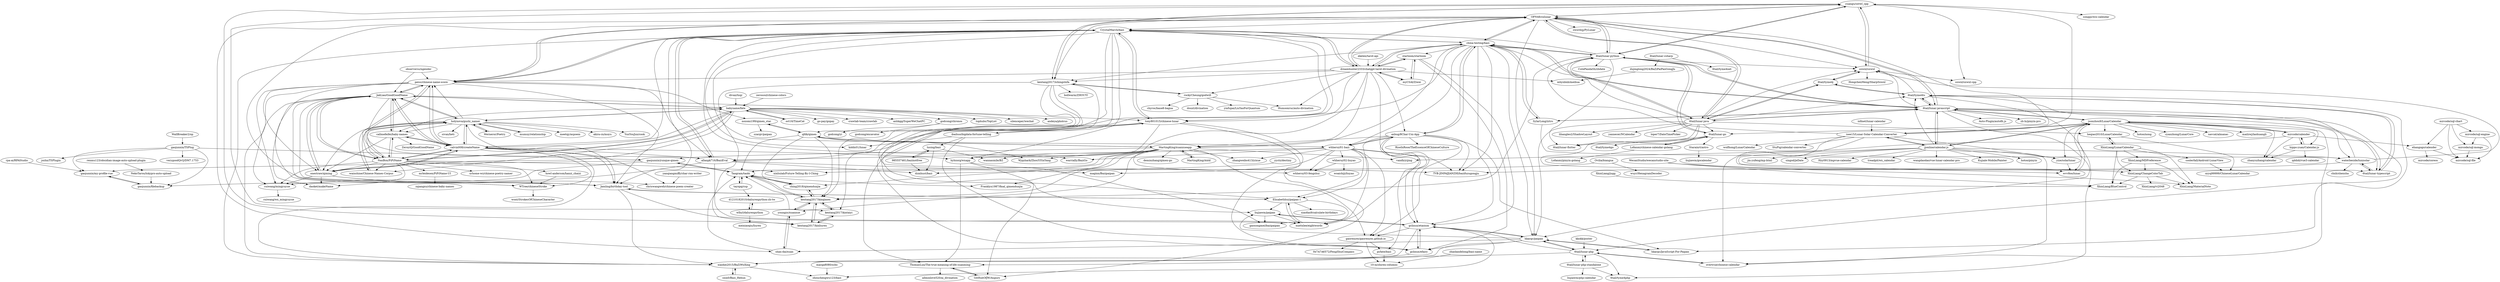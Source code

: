 digraph G {
"WallBreaker2/op" -> "gaojunxin/TSPlug" ["e"=1]
"babyname/fate" -> "JakLiao/GoodGoodName"
"babyname/fate" -> "holynova/gushi_namer"
"babyname/fate" -> "wainshine/Chinese-Names-Corpus" ["e"=1]
"babyname/fate" -> "callmefeifei/baby-names"
"babyname/fate" -> "tophubs/TopList" ["e"=1]
"babyname/fate" -> "calvin008/createName"
"babyname/fate" -> "NanBox/PiPiName"
"babyname/fate" -> "silenceper/wechat" ["e"=1]
"babyname/fate" -> "andeya/pholcus" ["e"=1]
"babyname/fate" -> "godcong/chronos"
"babyname/fate" -> "oct16/TimeCat" ["e"=1]
"babyname/fate" -> "onestraw/qiming"
"babyname/fate" -> "go-pay/gopay" ["e"=1]
"babyname/fate" -> "crawlab-team/crawlab" ["e"=1]
"babyname/fate" -> "anhkgg/SuperWeChatPC" ["e"=1]
"CrystalMarch/bazi" -> "peiss/chinese-name-score"
"CrystalMarch/bazi" -> "tony801015/chinese-lunar"
"CrystalMarch/bazi" -> "kiddx01/lunar"
"CrystalMarch/bazi" -> "allanpk716/BaziEval"
"CrystalMarch/bazi" -> "Elisabethhui/paipan-1"
"CrystalMarch/bazi" -> "gclinux/efairy"
"CrystalMarch/bazi" -> "hybzorg/wxapp"
"CrystalMarch/bazi" -> "china-testing/bazi"
"CrystalMarch/bazi" -> "Jamling/birthday-tool"
"CrystalMarch/bazi" -> "whherui/01-bazi"
"CrystalMarch/bazi" -> "ThomasLun/The-true-meaning-of-life-suanming-"
"CrystalMarch/bazi" -> "warrially/BaziGo"
"CrystalMarch/bazi" -> "xiaohei2015/BaZiWuXing"
"CrystalMarch/bazi" -> "liujiawm/paipan"
"CrystalMarch/bazi" -> "dreamhunter2333/chatgpt-tarot-divination"
"infinet/lunar-calendar" -> "isee15/Lunar-Solar-Calendar-Converter" ["e"=1]
"OPN48/cnlunar" -> "6tail/lunar-python"
"OPN48/cnlunar" -> "china-testing/bazi"
"OPN48/cnlunar" -> "yuangu/sxtwl_cpp"
"OPN48/cnlunar" -> "sxwnl/sxwnl"
"OPN48/cnlunar" -> "peiss/chinese-name-score"
"OPN48/cnlunar" -> "6tail/lunar-java"
"OPN48/cnlunar" -> "dreamhunter2333/chatgpt-tarot-divination"
"OPN48/cnlunar" -> "6tail/lunar-javascript"
"OPN48/cnlunar" -> "kentang2017/ichingshifa"
"OPN48/cnlunar" -> "shan-dai/xuan"
"OPN48/cnlunar" -> "6tail/lunar-go"
"OPN48/cnlunar" -> "hkargc/paipan"
"OPN48/cnlunar" -> "CrystalMarch/bazi"
"OPN48/cnlunar" -> "swordzjj/PyLunar"
"OPN48/cnlunar" -> "Jamling/birthday-tool"
"divan/txqr" -> "babyname/fate" ["e"=1]
"Werneror/Poetry" -> "holynova/gushi_namer" ["e"=1]
"nozomi199/qimen_star" -> "qfdk/qimen"
"nozomi199/qimen_star" -> "szargv/paipan"
"6tail/lunar-java" -> "6tail/tyme4j"
"6tail/lunar-java" -> "6tail/lunar-javascript"
"6tail/lunar-java" -> "heqiao2010/LunarCalendar"
"6tail/lunar-java" -> "OPN48/cnlunar"
"6tail/lunar-java" -> "6tail/lunar-python"
"6tail/lunar-java" -> "6tail/lunar-go"
"6tail/lunar-java" -> "sxwnl/sxwnl"
"6tail/lunar-java" -> "yannecer/NCalendar" ["e"=1]
"6tail/lunar-java" -> "china-testing/bazi"
"6tail/lunar-java" -> "loper7/DateTimePicker" ["e"=1]
"6tail/lunar-java" -> "6tail/lunar-typescript"
"6tail/lunar-java" -> "6tail/tyme4ts"
"6tail/lunar-java" -> "6tail/lunar-flutter"
"6tail/lunar-java" -> "hkargc/paipan"
"6tail/lunar-java" -> "lihangleo2/ShadowLayout" ["e"=1]
"JakLiao/GoodGoodName" -> "onestraw/qiming"
"JakLiao/GoodGoodName" -> "calvin008/createName"
"JakLiao/GoodGoodName" -> "NanBox/PiPiName"
"JakLiao/GoodGoodName" -> "holynova/gushi_namer"
"JakLiao/GoodGoodName" -> "callmefeifei/baby-names"
"JakLiao/GoodGoodName" -> "peiss/chinese-name-score"
"JakLiao/GoodGoodName" -> "babyname/fate"
"JakLiao/GoodGoodName" -> "Jamling/birthday-tool"
"JakLiao/GoodGoodName" -> "cuiwang/mingyuyue"
"JakLiao/GoodGoodName" -> "daoket/makeName"
"JakLiao/GoodGoodName" -> "allanpk716/BaziEval"
"JakLiao/GoodGoodName" -> "tony801015/chinese-lunar"
"JakLiao/GoodGoodName" -> "WTree/chineseStroke"
"qfdk/qimen" -> "MartingKing/xuanxueapp"
"qfdk/qimen" -> "ching2018/qimendunjia"
"qfdk/qimen" -> "nozomi199/qimen_star"
"qfdk/qimen" -> "kentang2017/kinqimen"
"qfdk/qimen" -> "Taogram/taobi"
"qfdk/qimen" -> "Wjqshark/ZhouYiYinYang"
"china-testing/bazi" -> "MartingKing/xuanxueapp"
"china-testing/bazi" -> "axbug/8Char-Uni-App"
"china-testing/bazi" -> "6tail/lunar-python"
"china-testing/bazi" -> "whherui/01-bazi"
"china-testing/bazi" -> "CrystalMarch/bazi"
"china-testing/bazi" -> "dreamhunter2333/chatgpt-tarot-divination"
"china-testing/bazi" -> "gclinux/etaoism"
"china-testing/bazi" -> "OPN48/cnlunar"
"china-testing/bazi" -> "SylarLong/iztro" ["e"=1]
"china-testing/bazi" -> "hkargc/paipan"
"china-testing/bazi" -> "6tail/lunar-javascript"
"china-testing/bazi" -> "TVB-JINPAIJIANZHI/bazifuzugongju"
"china-testing/bazi" -> "kentang2017/ichingshifa"
"china-testing/bazi" -> "tony801015/chinese-lunar"
"china-testing/bazi" -> "starloom/starloom"
"howl-anderson/hanzi_chaizi" -> "WTree/chineseStroke" ["e"=1]
"jjonline/calendar.js" -> "6tail/lunar-javascript"
"jjonline/calendar.js" -> "jsonzhou9/LunarCalendar"
"jjonline/calendar.js" -> "yize/solarlunar"
"jjonline/calendar.js" -> "isee15/Lunar-Solar-Calendar-Converter"
"jjonline/calendar.js" -> "waterbeside/lunisolar"
"jjonline/calendar.js" -> "overtrue/chinese-calendar" ["e"=1]
"jjonline/calendar.js" -> "wangdaodao/vue-lunar-calendar-pro"
"jjonline/calendar.js" -> "wvv8oo/lunar"
"jjonline/calendar.js" -> "Kujiale-Mobile/Painter" ["e"=1]
"jjonline/calendar.js" -> "hotoo/pinyin" ["e"=1]
"jjonline/calendar.js" -> "jin-yufeng/mp-html" ["e"=1]
"jjonline/calendar.js" -> "singod/jeDate" ["e"=1]
"jjonline/calendar.js" -> "Hzy0913/mpvue-calendar" ["e"=1]
"jjonline/calendar.js" -> "treadpit/wx_calendar" ["e"=1]
"jjonline/calendar.js" -> "6tail/tyme4ts"
"jsonzhou9/LunarCalendar" -> "mircode/calender"
"jsonzhou9/LunarCalendar" -> "wvv8oo/lunar"
"jsonzhou9/LunarCalendar" -> "hippo-yuan/Calendar.js"
"jsonzhou9/LunarCalendar" -> "isee15/Lunar-Solar-Calendar-Converter"
"jsonzhou9/LunarCalendar" -> "overtrue/chinese-calendar" ["e"=1]
"jsonzhou9/LunarCalendar" -> "jjonline/calendar.js"
"jsonzhou9/LunarCalendar" -> "yize/solarlunar"
"jsonzhou9/LunarCalendar" -> "hotoo/nong"
"jsonzhou9/LunarCalendar" -> "cyanzhong/LunarCore" ["e"=1]
"jsonzhou9/LunarCalendar" -> "6tail/lunar-javascript"
"jsonzhou9/LunarCalendar" -> "heqiao2010/LunarCalendar"
"jsonzhou9/LunarCalendar" -> "zhanyuzhang/calendar"
"jsonzhou9/LunarCalendar" -> "navcat/almanac"
"jsonzhou9/LunarCalendar" -> "mailzwj/laohuangli" ["e"=1]
"yyctz/destiny" -> "dzmhust/bazi"
"Lofanmi/chinese-calendar-golang" -> "6tail/lunar-go"
"Lofanmi/chinese-calendar-golang" -> "Lofanmi/pinyin-golang"
"ekelen/tarot-api" -> "dreamhunter2333/chatgpt-tarot-divination" ["e"=1]
"6tail/lunar-javascript" -> "6tail/tyme4ts"
"6tail/lunar-javascript" -> "6tail/lunar-typescript"
"6tail/lunar-javascript" -> "6tail/lunar-java"
"6tail/lunar-javascript" -> "jjonline/calendar.js"
"6tail/lunar-javascript" -> "sxwnl/sxwnl"
"6tail/lunar-javascript" -> "china-testing/bazi"
"6tail/lunar-javascript" -> "OPN48/cnlunar"
"6tail/lunar-javascript" -> "6tail/lunar-python"
"6tail/lunar-javascript" -> "SylarLong/iztro" ["e"=1]
"6tail/lunar-javascript" -> "waterbeside/lunisolar"
"6tail/lunar-javascript" -> "Auto-Plugin/autofit.js" ["e"=1]
"6tail/lunar-javascript" -> "hkargc/paipan"
"6tail/lunar-javascript" -> "jsonzhou9/LunarCalendar"
"6tail/lunar-javascript" -> "zh-lx/pinyin-pro" ["e"=1]
"6tail/lunar-javascript" -> "6tail/lunar-php"
"WTree/chineseStroke" -> "wont/StrokesOfChineseCharacter"
"XhinLiang/jugg" -> "XhinLiang/BlueControl"
"yanqiangmiffy/char-rnn-writer" -> "chriswangweb/chinese-poem-creater" ["e"=1]
"ibaihuo/bigdata-fortune-telling" -> "tony801015/chinese-lunar"
"ibaihuo/bigdata-fortune-telling" -> "kiddx01/lunar"
"ibaihuo/bigdata-fortune-telling" -> "lusing/bazi"
"ibaihuo/bigdata-fortune-telling" -> "gclinux/efairy"
"rockyCheung/godwill" -> "chyroc/base8-bagua"
"rockyCheung/godwill" -> "douxt/divination"
"rockyCheung/godwill" -> "Humoonruc/auto-divination"
"rockyCheung/godwill" -> "kentang2017/ichingshifa"
"rockyCheung/godwill" -> "yinfupai/LiuYaoForQuantum"
"rpa-ai/RPAStudio" -> "gaojunxin/my-profile-vue" ["e"=1]
"kentang2017/ichingshifa" -> "kentang2017/kinliuren"
"kentang2017/ichingshifa" -> "kentang2017/kinqimen"
"kentang2017/ichingshifa" -> "kentang2017/kintaiyi"
"kentang2017/ichingshifa" -> "bollwarm/ZHOUYI"
"kentang2017/ichingshifa" -> "rockyCheung/godwill"
"kentang2017/ichingshifa" -> "yuangu/sxtwl_cpp"
"kentang2017/ichingshifa" -> "qfdk/qimen"
"kentang2017/ichingshifa" -> "TVB-JINPAIJIANZHI/bazifuzugongju"
"godcong/chronos" -> "godcong/excavator"
"godcong/chronos" -> "godcong/yi"
"onestraw/qiming" -> "JakLiao/GoodGoodName"
"onestraw/qiming" -> "daoket/makeName"
"onestraw/qiming" -> "calvin008/createName"
"onestraw/qiming" -> "Jamling/birthday-tool"
"onestraw/qiming" -> "chriswangweb/chinese-poem-creater"
"onestraw/qiming" -> "cuiwang/mingyuyue"
"liujiawm/paipan" -> "gaosongmei/bazipaipan"
"liujiawm/paipan" -> "gclinux/etaoism"
"liujiawm/paipan" -> "mattxlee/eightwords"
"hybzorg/wxapp" -> "GitHubOfJW/Augury"
"hybzorg/wxapp" -> "gaosongmei/bazipaipan"
"hybzorg/wxapp" -> "ThomasLun/The-true-meaning-of-life-suanming-"
"gclinux/efairy" -> "gclinux/etaoism"
"gclinux/efairy" -> "ThomasLun/The-true-meaning-of-life-suanming-"
"whherui/02-liuyao" -> "woaichiji/liuyao"
"whherui/02-liuyao" -> "whherui/03-fengshui"
"xiaohei2015/BaZiWuXing" -> "sxin0/Bazi_Hehun"
"xiaohei2015/BaZiWuXing" -> "zhouchengwu123/bazi"
"wlhyl/dalurenpython" -> "d1210182010/daliurenpython-zh-tw"
"wlhyl/dalurenpython" -> "meixiaoqiu/liuren"
"sxin0/Bazi_Hehun" -> "xiaohei2015/BaZiWuXing"
"lusing/bazi" -> "985557461/bazinotfree"
"lusing/bazi" -> "dzmhust/bazi"
"lusing/bazi" -> "wannasmile/BZ"
"GitHubOfJW/Augury" -> "ThomasLun/The-true-meaning-of-life-suanming-"
"isee15/Lunar-Solar-Calendar-Converter" -> "jsonzhou9/LunarCalendar"
"isee15/Lunar-Solar-Calendar-Converter" -> "overtrue/chinese-calendar" ["e"=1]
"isee15/Lunar-Solar-Calendar-Converter" -> "wvv8oo/lunar"
"isee15/Lunar-Solar-Calendar-Converter" -> "jjonline/calendar.js"
"isee15/Lunar-Solar-Calendar-Converter" -> "wolfhong/LunarCalendar"
"isee15/Lunar-Solar-Calendar-Converter" -> "6tail/lunar-python"
"isee15/Lunar-Solar-Calendar-Converter" -> "yuangu/sxtwl_cpp"
"isee15/Lunar-Solar-Calendar-Converter" -> "StuPig/calendar-converter"
"isee15/Lunar-Solar-Calendar-Converter" -> "yize/solarlunar"
"whherui/01-bazi" -> "gaorenyes/gaorenyes.github.io"
"whherui/01-bazi" -> "axbug/8Char-Uni-App"
"whherui/01-bazi" -> "pyfate/bazi"
"whherui/01-bazi" -> "zhangweibo413/yixue"
"whherui/01-bazi" -> "maginn/Bazipaipan"
"whherui/01-bazi" -> "whherui/03-fengshui"
"whherui/01-bazi" -> "whherui/02-liuyao"
"whherui/01-bazi" -> "allanpk716/BaziEval"
"whherui/01-bazi" -> "gclinux/etaoism"
"whherui/01-bazi" -> "warrially/BaziGo"
"whherui/01-bazi" -> "Elisabethhui/paipan-1"
"whherui/01-bazi" -> "mattxlee/eightwords"
"6tail/lunar-php" -> "6tail/lunar-php-standalone"
"6tail/lunar-php" -> "hkargc/paipan"
"6tail/lunar-php" -> "6tail/tyme4php"
"6tail/lunar-php" -> "gclinux/etaoism"
"6tail/lunar-php" -> "xiaohei2015/BaZiWuXing"
"6tail/lunar-php" -> "overtrue/chinese-calendar" ["e"=1]
"kkokk/poster" -> "6tail/lunar-php" ["e"=1]
"oct16/TimeCat" -> "babyname/fate" ["e"=1]
"calvin008/createName" -> "JakLiao/GoodGoodName"
"calvin008/createName" -> "onestraw/qiming"
"calvin008/createName" -> "NanBox/PiPiName"
"calvin008/createName" -> "peiss/chinese-name-score"
"calvin008/createName" -> "Jamling/birthday-tool"
"calvin008/createName" -> "holynova/gushi_namer"
"calvin008/createName" -> "callmefeifei/baby-names"
"calvin008/createName" -> "chriswangweb/chinese-poem-creater"
"calvin008/createName" -> "hybzorg/wxapp"
"calvin008/createName" -> "xiaohei2015/BaZiWuXing"
"calvin008/createName" -> "CrystalMarch/bazi"
"calvin008/createName" -> "WTree/chineseStroke"
"calvin008/createName" -> "allanpk716/BaziEval"
"zerosoul/chinese-colors" -> "babyname/fate" ["e"=1]
"callmefeifei/baby-names" -> "NanBox/PiPiName"
"callmefeifei/baby-names" -> "JakLiao/GoodGoodName"
"callmefeifei/baby-names" -> "calvin008/createName"
"callmefeifei/baby-names" -> "onestraw/qiming"
"callmefeifei/baby-names" -> "ZeroyiQ/GoodGoodName"
"6tail/lunar-go" -> "Lofanmi/chinese-calendar-golang"
"6tail/lunar-go" -> "Starainrt/astro"
"6tail/lunar-go" -> "6tail/tyme4go"
"6tail/lunar-go" -> "6tail/lunar-python"
"6tail/lunar-go" -> "6tail/lunar-flutter"
"NanBox/PiPiName" -> "JakLiao/GoodGoodName"
"NanBox/PiPiName" -> "callmefeifei/baby-names"
"NanBox/PiPiName" -> "calvin008/createName"
"NanBox/PiPiName" -> "holynova/gushi_namer"
"NanBox/PiPiName" -> "peiss/chinese-name-score"
"NanBox/PiPiName" -> "mrleidesen/PiPiName-UI"
"NanBox/PiPiName" -> "WTree/chineseStroke"
"NanBox/PiPiName" -> "onestraw/qiming"
"NanBox/PiPiName" -> "urhome-wz/chinese-poetry-namer"
"NanBox/PiPiName" -> "daoket/makeName"
"NanBox/PiPiName" -> "cuiwang/mingyuyue"
"NanBox/PiPiName" -> "xinliulab/Future-Telling-By-I-Ching"
"NanBox/PiPiName" -> "wainshine/Chinese-Names-Corpus" ["e"=1]
"NanBox/PiPiName" -> "babyname/fate"
"NanBox/PiPiName" -> "howl-anderson/hanzi_chaizi" ["e"=1]
"6tail/lunar-python" -> "OPN48/cnlunar"
"6tail/lunar-python" -> "china-testing/bazi"
"6tail/lunar-python" -> "yuangu/sxtwl_cpp"
"6tail/lunar-python" -> "6tail/lunar-go"
"6tail/lunar-python" -> "CrystalMarch/bazi"
"6tail/lunar-python" -> "sxwnl/sxwnl"
"6tail/lunar-python" -> "6tail/lunar-java"
"6tail/lunar-python" -> "kentang2017/kinqimen"
"6tail/lunar-python" -> "6tail/lunar-javascript"
"6tail/lunar-python" -> "CutePandaSh/zhdate"
"6tail/lunar-python" -> "6tail/lunar-flutter"
"hkargc/paipan" -> "gclinux/etaoism"
"hkargc/paipan" -> "hkargc/JavaScript-For-Paipan"
"hkargc/paipan" -> "6tail/lunar-php"
"hkargc/paipan" -> "liujiawm/paipan"
"hkargc/paipan" -> "xiaohei2015/BaZiWuXing"
"hkargc/paipan" -> "shan-dai/xuan"
"hkargc/paipan" -> "gclinux/efairy"
"tony801015/chinese-lunar" -> "ibaihuo/bigdata-fortune-telling"
"tony801015/chinese-lunar" -> "CrystalMarch/bazi"
"tony801015/chinese-lunar" -> "gclinux/efairy"
"tony801015/chinese-lunar" -> "GitHubOfJW/Augury"
"tony801015/chinese-lunar" -> "hybzorg/wxapp"
"tony801015/chinese-lunar" -> "allanpk716/BaziEval"
"Ovilia/biangua" -> "wuyr/HexagramDecoder"
"Ovilia/biangua" -> "xinliulab/Future-Telling-By-I-Ching"
"kentang2017/kinliuren" -> "kentang2017/kintaiyi"
"kentang2017/kinliuren" -> "kentang2017/kinqimen"
"d1210182010/daliurenpython-zh-tw" -> "wlhyl/dalurenpython"
"Starainrt/astro" -> "liujiawm/gocalendar"
"kentang2017/kinqimen" -> "kentang2017/kinliuren"
"kentang2017/kinqimen" -> "Taogram/taobi"
"kentang2017/kinqimen" -> "kentang2017/kintaiyi"
"kentang2017/kinqimen" -> "ching2018/qimendunjia"
"kentang2017/kinqimen" -> "youngzs/xuanxue"
"6tail/lunar-csharp" -> "6tail/tyme4net"
"6tail/lunar-csharp" -> "dujinglong2024/BaZiPaiPanGongJu"
"gclinux/etaoism" -> "zhouchengwu123/bazi"
"gclinux/etaoism" -> "liujiawm/paipan"
"gclinux/etaoism" -> "hkargc/paipan"
"gclinux/etaoism" -> "gclinux/efairy"
"gclinux/etaoism" -> "xiaohei2015/BaZiWuXing"
"gclinux/etaoism" -> "gaorenyes/gaorenyes.github.io"
"kentang2017/kintaiyi" -> "kentang2017/kinliuren"
"kentang2017/kintaiyi" -> "kentang2017/kinqimen"
"ThomasLun/The-true-meaning-of-life-suanming-" -> "GitHubOfJW/Augury"
"ThomasLun/The-true-meaning-of-life-suanming-" -> "adminlove520/ai_divination"
"6tail/lunar-php-standalone" -> "6tail/lunar-php"
"6tail/lunar-php-standalone" -> "6tail/tyme4php"
"6tail/lunar-php-standalone" -> "liujiawm/php-calendar"
"renmu123/obsidian-image-auto-upload-plugin" -> "NekoTarou/lskypro-auto-upload" ["e"=1]
"6tail/lunar-typescript" -> "6tail/tyme4ts"
"6tail/lunar-typescript" -> "6tail/lunar-javascript"
"6tail/lunar-typescript" -> "waterbeside/lunisolar"
"observerss/ngender" -> "peiss/chinese-name-score" ["e"=1]
"observerss/ngender" -> "JakLiao/GoodGoodName" ["e"=1]
"MartingKing/xuanxueapp" -> "qfdk/qimen"
"MartingKing/xuanxueapp" -> "MartingKing/AAAI"
"MartingKing/xuanxueapp" -> "wannasmile/BZ"
"MartingKing/xuanxueapp" -> "gaorenyes/gaorenyes.github.io"
"MartingKing/xuanxueapp" -> "kentang2017/kinqimen"
"MartingKing/xuanxueapp" -> "zhangweibo413/yixue"
"MartingKing/xuanxueapp" -> "vandh/yijing"
"MartingKing/xuanxueapp" -> "ching2018/qimendunjia"
"MartingKing/xuanxueapp" -> "whherui/03-fengshui"
"MartingKing/xuanxueapp" -> "youngzs/xuanxue"
"MartingKing/xuanxueapp" -> "gaojunxin/yunque-qimen"
"MartingKing/xuanxueapp" -> "Taogram/taobi"
"MartingKing/xuanxueapp" -> "Franklyn1987/final_qimendunjia"
"MartingKing/xuanxueapp" -> "Wjqshark/ZhouYiYinYang"
"MartingKing/xuanxueapp" -> "deminzhang/qimen-go"
"Taogram/taobi" -> "gaojunxin/yunque-qimen"
"Taogram/taobi" -> "kentang2017/kinqimen"
"Taogram/taobi" -> "ching2018/qimendunjia"
"Taogram/taobi" -> "taynpg/csp"
"Taogram/taobi" -> "Franklyn1987/final_qimendunjia"
"heqiao2010/LunarCalendar" -> "XhinLiang/LunarCalendar"
"heqiao2010/LunarCalendar" -> "oyyq99999/ChineseLunarCalendar"
"mrleidesen/PiPiName-UI" -> "zqiangxu/chinese-baby-names"
"gaorenyes/gaorenyes.github.io" -> "10-in/shiren-columns"
"gaorenyes/gaorenyes.github.io" -> "pyfate/bazi"
"gaorenyes/gaorenyes.github.io" -> "0x7A7A6572/FengShuiCompass"
"sxwnl/sxwnl" -> "sxwnl/sxwnl-cpp"
"sxwnl/sxwnl" -> "HongchenMeng/SharpSxwnl"
"sxwnl/sxwnl" -> "yuangu/sxtwl_cpp"
"sxwnl/sxwnl" -> "6tail/tyme4j"
"XhinLiang/ChangeColorTab" -> "XhinLiang/BlueControl"
"XhinLiang/ChangeColorTab" -> "XhinLiang/MaterialNote"
"XhinLiang/ChangeColorTab" -> "XhinLiang/vi2048"
"coolerfall/Android-LunarView" -> "oyyq99999/ChineseLunarCalendar"
"ching2018/qimendunjia" -> "Taogram/taobi"
"ching2018/qimendunjia" -> "kentang2017/kinqimen"
"yize/solarlunar" -> "wvv8oo/lunar"
"zhaolandelong/bazi-name" -> "10-in/shiren-columns"
"hkargc/JavaScript-For-Paipan" -> "hkargc/paipan"
"pyfate/bazi" -> "10-in/shiren-columns"
"waterbeside/lunisolar" -> "6tail/lunar-typescript"
"waterbeside/lunisolar" -> "TVB-JINPAIJIANZHI/bazifuzugongju"
"waterbeside/lunisolar" -> "6tail/tyme4ts"
"waterbeside/lunisolar" -> "chxb/shensha"
"waterbeside/lunisolar" -> "sxwnl/sxwnl"
"mircode/calender" -> "hippo-yuan/Calendar.js"
"mircode/calender" -> "zhanyuzhang/calendar"
"mircode/calender" -> "ehangogo/calender"
"mircode/calender" -> "vandh/yijing"
"mircode/calender" -> "jsonzhou9/LunarCalendar"
"axbug/8Char-Uni-App" -> "whherui/01-bazi"
"axbug/8Char-Uni-App" -> "gaorenyes/gaorenyes.github.io"
"axbug/8Char-Uni-App" -> "TVB-JINPAIJIANZHI/bazifuzugongju"
"axbug/8Char-Uni-App" -> "gclinux/etaoism"
"axbug/8Char-Uni-App" -> "china-testing/bazi"
"axbug/8Char-Uni-App" -> "MartingKing/xuanxueapp"
"axbug/8Char-Uni-App" -> "RiseInRose/TheEssenceOfChineseCulture"
"axbug/8Char-Uni-App" -> "hkargc/JavaScript-For-Paipan"
"axbug/8Char-Uni-App" -> "Elisabethhui/paipan-1"
"axbug/8Char-Uni-App" -> "mattxlee/eightwords"
"mumuy/relationship" -> "holynova/gushi_namer" ["e"=1]
"XhinLiang/LunarCalendar" -> "coolerfall/Android-LunarView"
"XhinLiang/LunarCalendar" -> "heqiao2010/LunarCalendar"
"XhinLiang/LunarCalendar" -> "XhinLiang/ChangeColorTab"
"XhinLiang/LunarCalendar" -> "XhinLiang/MDPreference"
"XhinLiang/LunarCalendar" -> "XhinLiang/BlueControl"
"XhinLiang/LunarCalendar" -> "XhinLiang/MaterialNote"
"XhinLiang/MDPreference" -> "XhinLiang/ChangeColorTab"
"XhinLiang/MDPreference" -> "XhinLiang/BlueControl"
"XhinLiang/MDPreference" -> "XhinLiang/MaterialNote"
"985557461/bazinotfree" -> "dzmhust/bazi"
"985557461/bazinotfree" -> "lusing/bazi"
"hippo-yuan/Calendar.js" -> "mircode/calender"
"hippo-yuan/Calendar.js" -> "zhanyuzhang/calendar"
"hippo-yuan/Calendar.js" -> "qddidi/vue3-calendar"
"mattxlee/eightwords" -> "Elisabethhui/paipan-1"
"mircode/sql-mongo" -> "mircode/sql-file"
"SylarLong/iztro" -> "china-testing/bazi" ["e"=1]
"SylarLong/iztro" -> "6tail/lunar-javascript" ["e"=1]
"SylarLong/iztro" -> "waterbeside/lunisolar" ["e"=1]
"starloom/starloom" -> "dreamhunter2333/chatgpt-tarot-divination"
"starloom/starloom" -> "myCSAI/Ziwei"
"starloom/starloom" -> "gclinux/etaoism"
"starloom/starloom" -> "gclinux/efairy"
"dreamhunter2333/chatgpt-tarot-divination" -> "starloom/starloom"
"dreamhunter2333/chatgpt-tarot-divination" -> "myCSAI/Ziwei"
"dreamhunter2333/chatgpt-tarot-divination" -> "china-testing/bazi"
"dreamhunter2333/chatgpt-tarot-divination" -> "TVB-JINPAIJIANZHI/bazifuzugongju"
"dreamhunter2333/chatgpt-tarot-divination" -> "CrystalMarch/bazi"
"dreamhunter2333/chatgpt-tarot-divination" -> "mhynbnb/meihua"
"dreamhunter2333/chatgpt-tarot-divination" -> "kentang2017/ichingshifa"
"dreamhunter2333/chatgpt-tarot-divination" -> "axbug/8Char-Uni-App"
"dreamhunter2333/chatgpt-tarot-divination" -> "tony801015/chinese-lunar"
"dreamhunter2333/chatgpt-tarot-divination" -> "Humoonruc/auto-divination"
"dreamhunter2333/chatgpt-tarot-divination" -> "MartingKing/xuanxueapp"
"dreamhunter2333/chatgpt-tarot-divination" -> "OPN48/cnlunar"
"dreamhunter2333/chatgpt-tarot-divination" -> "peiss/chinese-name-score"
"dreamhunter2333/chatgpt-tarot-divination" -> "rockyCheung/godwill"
"dreamhunter2333/chatgpt-tarot-divination" -> "hybzorg/wxapp"
"WecanStudio/wecanstudio-site" -> "XhinLiang/MaterialNote"
"WecanStudio/wecanstudio-site" -> "XhinLiang/ChangeColorTab"
"WecanStudio/wecanstudio-site" -> "XhinLiang/BlueControl"
"mircode/sql-engine" -> "mircode/sql-file"
"mircode/sql-engine" -> "mircode/sql-mongo"
"youngzs/xuanxue" -> "kentang2017/kinqimen"
"youngzs/xuanxue" -> "Taogram/taobi"
"youngzs/xuanxue" -> "shan-dai/xuan"
"MartingKing/AAAI" -> "MartingKing/xuanxueapp"
"NekoTarou/lskypro-auto-upload" -> "gaojunxin/filebackup"
"ehangogo/calender" -> "mircode/sql-file"
"ehangogo/calender" -> "mircode/coreos"
"wainshine/Chinese-Names-Corpus" -> "holynova/gushi_namer" ["e"=1]
"peiss/chinese-name-score" -> "CrystalMarch/bazi"
"peiss/chinese-name-score" -> "calvin008/createName"
"peiss/chinese-name-score" -> "xiaohei2015/BaZiWuXing"
"peiss/chinese-name-score" -> "JakLiao/GoodGoodName"
"peiss/chinese-name-score" -> "Jamling/birthday-tool"
"peiss/chinese-name-score" -> "allanpk716/BaziEval"
"peiss/chinese-name-score" -> "onestraw/qiming"
"peiss/chinese-name-score" -> "nozomi199/qimen_star"
"peiss/chinese-name-score" -> "NanBox/PiPiName"
"peiss/chinese-name-score" -> "cuiwang/mingyuyue"
"peiss/chinese-name-score" -> "OPN48/cnlunar"
"peiss/chinese-name-score" -> "WTree/chineseStroke"
"6tail/tyme4ts" -> "6tail/lunar-typescript"
"6tail/tyme4ts" -> "6tail/lunar-javascript"
"6tail/tyme4ts" -> "6tail/tyme4j"
"6tail/tyme4ts" -> "6tail/tyme4php"
"6tail/tyme4ts" -> "hkargc/JavaScript-For-Paipan"
"6tail/tyme4ts" -> "sxwnl/sxwnl"
"6tail/tyme4j" -> "6tail/lunar-java"
"6tail/tyme4j" -> "6tail/tyme4ts"
"6tail/tyme4j" -> "sxwnl/sxwnl"
"holynova/gushi_namer" -> "JakLiao/GoodGoodName"
"holynova/gushi_namer" -> "NanBox/PiPiName"
"holynova/gushi_namer" -> "calvin008/createName"
"holynova/gushi_namer" -> "wainshine/Chinese-Names-Corpus" ["e"=1]
"holynova/gushi_namer" -> "babyname/fate"
"holynova/gushi_namer" -> "onestraw/qiming"
"holynova/gushi_namer" -> "callmefeifei/baby-names"
"holynova/gushi_namer" -> "peiss/chinese-name-score"
"holynova/gushi_namer" -> "Werneror/Poetry" ["e"=1]
"holynova/gushi_namer" -> "Jamling/birthday-tool"
"holynova/gushi_namer" -> "mumuy/relationship" ["e"=1]
"holynova/gushi_namer" -> "meetqy/aspoem" ["e"=1]
"holynova/gushi_namer" -> "akira-cn/moyu" ["e"=1]
"holynova/gushi_namer" -> "YunYouJun/cook" ["e"=1]
"holynova/gushi_namer" -> "sivan/heti" ["e"=1]
"myCSAI/Ziwei" -> "starloom/starloom"
"myCSAI/Ziwei" -> "dreamhunter2333/chatgpt-tarot-divination"
"wvv8oo/lunar" -> "jsonzhou9/LunarCalendar"
"dujinglong2024/BaZiPaiPanGongJu" -> "mhynbnb/meihua"
"gaojunxin/yunque-qimen" -> "gaojunxin/filebackup"
"gaojunxin/yunque-qimen" -> "Taogram/taobi"
"gaojunxin/yunque-qimen" -> "gaojunxin/my-profile-vue"
"gaojunxin/filebackup" -> "gaojunxin/my-profile-vue"
"gaojunxin/my-profile-vue" -> "gaojunxin/filebackup"
"taynpg/csp" -> "Taogram/taobi"
"taynpg/csp" -> "d1210182010/daliurenpython-zh-tw"
"shan-dai/xuan" -> "Taogram/taobi"
"shan-dai/xuan" -> "youngzs/xuanxue"
"Jamling/birthday-tool" -> "Elisabethhui/paipan-1"
"Jamling/birthday-tool" -> "mattxlee/eightwords"
"Jamling/birthday-tool" -> "xiaohei2015/BaZiWuXing"
"mircode/sql-chart" -> "mircode/sql-file"
"mircode/sql-chart" -> "mircode/sql-mongo"
"mircode/sql-chart" -> "mircode/sql-engine"
"mircode/sql-chart" -> "ehangogo/calender"
"overtrue/chinese-calendar" -> "6tail/lunar-php" ["e"=1]
"allanpk716/BaziEval" -> "mattxlee/eightwords"
"allanpk716/BaziEval" -> "dzmhust/bazi"
"allanpk716/BaziEval" -> "CrystalMarch/bazi"
"allanpk716/BaziEval" -> "cuiwang/mingyuyue"
"allanpk716/BaziEval" -> "maginn/Bazipaipan"
"Elisabethhui/paipan-1" -> "mattxlee/eightwords"
"Elisabethhui/paipan-1" -> "Jamling/birthday-tool"
"Elisabethhui/paipan-1" -> "gaosongmei/bazipaipan"
"Elisabethhui/paipan-1" -> "liujiawm/paipan"
"Elisabethhui/paipan-1" -> "xiaofan9/calculate-birthdays"
"cuiwang/mingyuyue" -> "cuiwang/wx_mingyuyue"
"marga8080/scbz" -> "zhouchengwu123/bazi"
"gaojunxin/TSPlug" -> "gaojunxin/filebackup"
"gaojunxin/TSPlug" -> "jozhn/TSPlugin"
"gaojunxin/TSPlug" -> "gaojunxin/yunque-qimen"
"gaojunxin/TSPlug" -> "gaojunxin/my-profile-vue"
"gaojunxin/TSPlug" -> "verygoodQvQ/DM7.1753" ["e"=1]
"yuangu/sxtwl_cpp" -> "sxwnl/sxwnl-cpp"
"yuangu/sxtwl_cpp" -> "sxwnl/sxwnl"
"yuangu/sxtwl_cpp" -> "kentang2017/ichingshifa"
"yuangu/sxtwl_cpp" -> "kentang2017/kinliuren"
"yuangu/sxtwl_cpp" -> "6tail/lunar-python"
"yuangu/sxtwl_cpp" -> "kentang2017/kintaiyi"
"yuangu/sxtwl_cpp" -> "songgz/wiz-calendar"
"yuangu/sxtwl_cpp" -> "OPN48/cnlunar"
"WallBreaker2/op" ["l"="-42.68,-35.466", "c"=40]
"gaojunxin/TSPlug" ["l"="54.78,29.108"]
"babyname/fate" ["l"="55.084,29.155"]
"JakLiao/GoodGoodName" ["l"="55.048,29.115"]
"holynova/gushi_namer" ["l"="55.089,29.105"]
"wainshine/Chinese-Names-Corpus" ["l"="53.245,27.35", "c"=60]
"callmefeifei/baby-names" ["l"="55.052,29.136"]
"tophubs/TopList" ["l"="-4.889,17.653", "c"=316]
"calvin008/createName" ["l"="55.044,29.098"]
"NanBox/PiPiName" ["l"="55.074,29.126"]
"silenceper/wechat" ["l"="3.213,-8.844", "c"=0]
"andeya/pholcus" ["l"="3.311,-8.7", "c"=0]
"godcong/chronos" ["l"="55.112,29.204"]
"oct16/TimeCat" ["l"="-4.085,-32.888", "c"=30]
"onestraw/qiming" ["l"="55.064,29.108"]
"go-pay/gopay" ["l"="3.221,-8.906", "c"=0]
"crawlab-team/crawlab" ["l"="48.496,23.311", "c"=125]
"anhkgg/SuperWeChatPC" ["l"="50.575,22.573", "c"=508]
"CrystalMarch/bazi" ["l"="54.984,29.054"]
"peiss/chinese-name-score" ["l"="55.011,29.093"]
"tony801015/chinese-lunar" ["l"="54.996,29.072"]
"kiddx01/lunar" ["l"="55.034,29.031"]
"allanpk716/BaziEval" ["l"="55.017,29.079"]
"Elisabethhui/paipan-1" ["l"="55.006,29.047"]
"gclinux/efairy" ["l"="54.987,29.04"]
"hybzorg/wxapp" ["l"="55.01,29.063"]
"china-testing/bazi" ["l"="54.929,29.037"]
"Jamling/birthday-tool" ["l"="55.027,29.071"]
"whherui/01-bazi" ["l"="54.969,29.057"]
"ThomasLun/The-true-meaning-of-life-suanming-" ["l"="55.02,29.042"]
"warrially/BaziGo" ["l"="55,29.02"]
"xiaohei2015/BaZiWuXing" ["l"="55.004,29.037"]
"liujiawm/paipan" ["l"="54.987,29.028"]
"dreamhunter2333/chatgpt-tarot-divination" ["l"="54.936,29.074"]
"infinet/lunar-calendar" ["l"="-50.594,14.717", "c"=190]
"isee15/Lunar-Solar-Calendar-Converter" ["l"="54.816,28.94"]
"OPN48/cnlunar" ["l"="54.932,29.017"]
"6tail/lunar-python" ["l"="54.913,28.991"]
"yuangu/sxtwl_cpp" ["l"="54.878,29.011"]
"sxwnl/sxwnl" ["l"="54.894,28.974"]
"6tail/lunar-java" ["l"="54.918,28.968"]
"6tail/lunar-javascript" ["l"="54.882,28.987"]
"kentang2017/ichingshifa" ["l"="54.885,29.054"]
"shan-dai/xuan" ["l"="54.899,29.048"]
"6tail/lunar-go" ["l"="54.956,28.943"]
"hkargc/paipan" ["l"="54.953,29.012"]
"swordzjj/PyLunar" ["l"="54.95,28.985"]
"divan/txqr" ["l"="40.822,-1.281", "c"=7]
"Werneror/Poetry" ["l"="53.32,27.987", "c"=60]
"nozomi199/qimen_star" ["l"="54.93,29.116"]
"qfdk/qimen" ["l"="54.887,29.09"]
"szargv/paipan" ["l"="54.93,29.149"]
"6tail/tyme4j" ["l"="54.905,28.944"]
"heqiao2010/LunarCalendar" ["l"="54.833,28.888"]
"yannecer/NCalendar" ["l"="59.972,-13.852", "c"=9]
"loper7/DateTimePicker" ["l"="57.918,-11.161", "c"=253]
"6tail/lunar-typescript" ["l"="54.872,28.953"]
"6tail/tyme4ts" ["l"="54.892,28.959"]
"6tail/lunar-flutter" ["l"="54.933,28.943"]
"lihangleo2/ShadowLayout" ["l"="60.165,-13.703", "c"=9]
"cuiwang/mingyuyue" ["l"="55.058,29.087"]
"daoket/makeName" ["l"="55.092,29.126"]
"WTree/chineseStroke" ["l"="55.027,29.13"]
"MartingKing/xuanxueapp" ["l"="54.895,29.074"]
"ching2018/qimendunjia" ["l"="54.865,29.075"]
"kentang2017/kinqimen" ["l"="54.867,29.056"]
"Taogram/taobi" ["l"="54.854,29.083"]
"Wjqshark/ZhouYiYinYang" ["l"="54.874,29.097"]
"axbug/8Char-Uni-App" ["l"="54.945,29.054"]
"gclinux/etaoism" ["l"="54.969,29.035"]
"SylarLong/iztro" ["l"="2.721,-9.561", "c"=0]
"TVB-JINPAIJIANZHI/bazifuzugongju" ["l"="54.902,29.033"]
"starloom/starloom" ["l"="54.957,29.072"]
"howl-anderson/hanzi_chaizi" ["l"="53.498,27.566", "c"=60]
"jjonline/calendar.js" ["l"="54.827,28.96"]
"jsonzhou9/LunarCalendar" ["l"="54.79,28.965"]
"yize/solarlunar" ["l"="54.784,28.929"]
"waterbeside/lunisolar" ["l"="54.86,28.971"]
"overtrue/chinese-calendar" ["l"="-19.342,25.453", "c"=37]
"wangdaodao/vue-lunar-calendar-pro" ["l"="54.834,28.916"]
"wvv8oo/lunar" ["l"="54.776,28.947"]
"Kujiale-Mobile/Painter" ["l"="-4.289,-35.842", "c"=694]
"hotoo/pinyin" ["l"="-4.073,-33.25", "c"=30]
"jin-yufeng/mp-html" ["l"="-4.294,-35.889", "c"=694]
"singod/jeDate" ["l"="22.388,-31.119", "c"=239]
"Hzy0913/mpvue-calendar" ["l"="-4.448,-35.707", "c"=694]
"treadpit/wx_calendar" ["l"="-4.333,-35.829", "c"=694]
"mircode/calender" ["l"="54.762,29.001"]
"hippo-yuan/Calendar.js" ["l"="54.742,28.987"]
"hotoo/nong" ["l"="54.732,28.943"]
"cyanzhong/LunarCore" ["l"="44.16,-22.996", "c"=6]
"zhanyuzhang/calendar" ["l"="54.76,28.981"]
"navcat/almanac" ["l"="54.749,28.961"]
"mailzwj/laohuangli" ["l"="-5.172,-36.188", "c"=1193]
"yyctz/destiny" ["l"="55.103,29.038"]
"dzmhust/bazi" ["l"="55.068,29.053"]
"Lofanmi/chinese-calendar-golang" ["l"="54.967,28.899"]
"Lofanmi/pinyin-golang" ["l"="54.976,28.862"]
"ekelen/tarot-api" ["l"="19.903,15.353", "c"=641]
"Auto-Plugin/autofit.js" ["l"="-3.189,-35.654", "c"=246]
"zh-lx/pinyin-pro" ["l"="-54.361,-14.712", "c"=301]
"6tail/lunar-php" ["l"="54.97,28.99"]
"wont/StrokesOfChineseCharacter" ["l"="55.015,29.161"]
"XhinLiang/jugg" ["l"="54.838,28.784"]
"XhinLiang/BlueControl" ["l"="54.818,28.799"]
"yanqiangmiffy/char-rnn-writer" ["l"="53.576,27.763", "c"=60]
"chriswangweb/chinese-poem-creater" ["l"="55.079,29.079"]
"ibaihuo/bigdata-fortune-telling" ["l"="55.031,29.048"]
"lusing/bazi" ["l"="55.05,29.049"]
"rockyCheung/godwill" ["l"="54.881,29.11"]
"chyroc/base8-bagua" ["l"="54.874,29.145"]
"douxt/divination" ["l"="54.85,29.144"]
"Humoonruc/auto-divination" ["l"="54.906,29.119"]
"yinfupai/LiuYaoForQuantum" ["l"="54.861,29.129"]
"rpa-ai/RPAStudio" ["l"="-1.479,1.966", "c"=1057]
"gaojunxin/my-profile-vue" ["l"="54.799,29.1"]
"kentang2017/kinliuren" ["l"="54.865,29.037"]
"kentang2017/kintaiyi" ["l"="54.854,29.042"]
"bollwarm/ZHOUYI" ["l"="54.841,29.062"]
"godcong/excavator" ["l"="55.133,29.22"]
"godcong/yi" ["l"="55.116,29.23"]
"gaosongmei/bazipaipan" ["l"="55.018,29.031"]
"mattxlee/eightwords" ["l"="54.996,29.057"]
"GitHubOfJW/Augury" ["l"="55.025,29.058"]
"whherui/02-liuyao" ["l"="54.98,29.015"]
"woaichiji/liuyao" ["l"="55.003,28.991"]
"whherui/03-fengshui" ["l"="54.95,29.042"]
"sxin0/Bazi_Hehun" ["l"="55.023,29.016"]
"zhouchengwu123/bazi" ["l"="55.008,29.01"]
"wlhyl/dalurenpython" ["l"="54.786,29.16"]
"d1210182010/daliurenpython-zh-tw" ["l"="54.803,29.142"]
"meixiaoqiu/liuren" ["l"="54.77,29.175"]
"985557461/bazinotfree" ["l"="55.075,29.037"]
"wannasmile/BZ" ["l"="54.976,29.077"]
"wolfhong/LunarCalendar" ["l"="54.777,28.903"]
"StuPig/calendar-converter" ["l"="54.803,28.906"]
"gaorenyes/gaorenyes.github.io" ["l"="54.953,29.087"]
"pyfate/bazi" ["l"="54.97,29.099"]
"zhangweibo413/yixue" ["l"="54.919,29.068"]
"maginn/Bazipaipan" ["l"="54.989,29.09"]
"6tail/lunar-php-standalone" ["l"="54.99,28.963"]
"6tail/tyme4php" ["l"="54.955,28.964"]
"kkokk/poster" ["l"="-19.209,25.556", "c"=37]
"zerosoul/chinese-colors" ["l"="-4.942,17.612", "c"=316]
"ZeroyiQ/GoodGoodName" ["l"="55.042,29.165"]
"Starainrt/astro" ["l"="55.004,28.899"]
"6tail/tyme4go" ["l"="54.979,28.923"]
"mrleidesen/PiPiName-UI" ["l"="55.119,29.152"]
"urhome-wz/chinese-poetry-namer" ["l"="55.123,29.13"]
"xinliulab/Future-Telling-By-I-Ching" ["l"="55.156,29.145"]
"CutePandaSh/zhdate" ["l"="54.919,28.922"]
"hkargc/JavaScript-For-Paipan" ["l"="54.935,28.999"]
"Ovilia/biangua" ["l"="55.204,29.16"]
"wuyr/HexagramDecoder" ["l"="55.238,29.17"]
"liujiawm/gocalendar" ["l"="55.028,28.876"]
"youngzs/xuanxue" ["l"="54.875,29.068"]
"6tail/lunar-csharp" ["l"="54.879,29.24"]
"6tail/tyme4net" ["l"="54.871,29.264"]
"dujinglong2024/BaZiPaiPanGongJu" ["l"="54.894,29.198"]
"adminlove520/ai_divination" ["l"="55.051,29.023"]
"liujiawm/php-calendar" ["l"="55.014,28.947"]
"renmu123/obsidian-image-auto-upload-plugin" ["l"="-35.143,17.221", "c"=80]
"NekoTarou/lskypro-auto-upload" ["l"="54.78,29.13"]
"observerss/ngender" ["l"="53.214,27.391", "c"=60]
"MartingKing/AAAI" ["l"="54.899,29.099"]
"vandh/yijing" ["l"="54.813,29.043"]
"gaojunxin/yunque-qimen" ["l"="54.827,29.094"]
"Franklyn1987/final_qimendunjia" ["l"="54.868,29.088"]
"deminzhang/qimen-go" ["l"="54.86,29.099"]
"taynpg/csp" ["l"="54.83,29.11"]
"XhinLiang/LunarCalendar" ["l"="54.816,28.831"]
"oyyq99999/ChineseLunarCalendar" ["l"="54.81,28.862"]
"zqiangxu/chinese-baby-names" ["l"="55.142,29.17"]
"10-in/shiren-columns" ["l"="54.966,29.123"]
"0x7A7A6572/FengShuiCompass" ["l"="54.952,29.12"]
"sxwnl/sxwnl-cpp" ["l"="54.855,28.996"]
"HongchenMeng/SharpSxwnl" ["l"="54.887,28.929"]
"XhinLiang/ChangeColorTab" ["l"="54.801,28.793"]
"XhinLiang/MaterialNote" ["l"="54.811,28.805"]
"XhinLiang/vi2048" ["l"="54.787,28.774"]
"coolerfall/Android-LunarView" ["l"="54.792,28.842"]
"zhaolandelong/bazi-name" ["l"="54.966,29.153"]
"chxb/shensha" ["l"="54.852,28.942"]
"ehangogo/calender" ["l"="54.706,29.013"]
"RiseInRose/TheEssenceOfChineseCulture" ["l"="54.922,29.092"]
"mumuy/relationship" ["l"="-5.157,17.623", "c"=316]
"XhinLiang/MDPreference" ["l"="54.79,28.808"]
"qddidi/vue3-calendar" ["l"="54.708,28.986"]
"mircode/sql-mongo" ["l"="54.66,29.025"]
"mircode/sql-file" ["l"="54.677,29.022"]
"myCSAI/Ziwei" ["l"="54.945,29.1"]
"mhynbnb/meihua" ["l"="54.911,29.146"]
"WecanStudio/wecanstudio-site" ["l"="54.816,28.778"]
"mircode/sql-engine" ["l"="54.657,29.012"]
"gaojunxin/filebackup" ["l"="54.799,29.114"]
"mircode/coreos" ["l"="54.694,29.028"]
"meetqy/aspoem" ["l"="-3.303,-36.208", "c"=671]
"akira-cn/moyu" ["l"="-49.397,12.816", "c"=13]
"YunYouJun/cook" ["l"="-4.919,17.503", "c"=316]
"sivan/heti" ["l"="20.634,1.203", "c"=594]
"mircode/sql-chart" ["l"="54.675,29.011"]
"xiaofan9/calculate-birthdays" ["l"="55.038,29.017"]
"cuiwang/wx_mingyuyue" ["l"="55.096,29.068"]
"marga8080/scbz" ["l"="55.035,28.987"]
"jozhn/TSPlugin" ["l"="54.753,29.116"]
"verygoodQvQ/DM7.1753" ["l"="-42.57,-35.599", "c"=40]
"songgz/wiz-calendar" ["l"="54.838,29.016"]
}